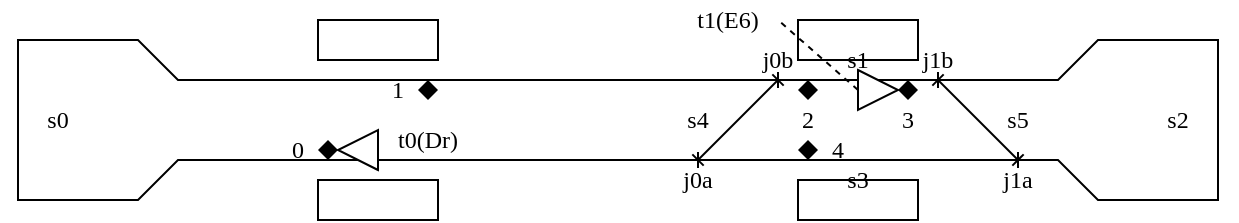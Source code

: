 <mxfile pages="2">
    <diagram name="v2" id="YnUaao9ZgL63_muq6OQb">
        <mxGraphModel dx="596" dy="240" grid="1" gridSize="10" guides="1" tooltips="1" connect="1" arrows="1" fold="1" page="1" pageScale="1" pageWidth="827" pageHeight="1169" math="0" shadow="0">
            <root>
                <mxCell id="0"/>
                <mxCell id="1" parent="0"/>
                <mxCell id="KKsMm4uo4mqxCXdgR0GW-2" value="" style="rounded=0;whiteSpace=wrap;html=1;" parent="1" vertex="1">
                    <mxGeometry x="430" y="110" width="60" height="20" as="geometry"/>
                </mxCell>
                <mxCell id="KKsMm4uo4mqxCXdgR0GW-1" value="" style="rounded=0;whiteSpace=wrap;html=1;" parent="1" vertex="1">
                    <mxGeometry x="430" y="30" width="60" height="20" as="geometry"/>
                </mxCell>
                <mxCell id="b28ZHeFcu94E5JFnOyzC-1" value="" style="endArrow=baseDash;html=1;rounded=0;startArrow=baseDash;startFill=0;endFill=0;exitX=0.5;exitY=1;exitDx=0;exitDy=0;" parent="1" source="zUWISpWSStwopmOI35eP-10" edge="1">
                    <mxGeometry width="50" height="50" relative="1" as="geometry">
                        <mxPoint x="390" y="60" as="sourcePoint"/>
                        <mxPoint x="380" y="100" as="targetPoint"/>
                        <Array as="points">
                            <mxPoint x="120" y="60"/>
                            <mxPoint x="100" y="40"/>
                            <mxPoint x="40" y="40"/>
                            <mxPoint x="40" y="120"/>
                            <mxPoint x="100" y="120"/>
                            <mxPoint x="120" y="100"/>
                        </Array>
                    </mxGeometry>
                </mxCell>
                <mxCell id="b28ZHeFcu94E5JFnOyzC-9" value="" style="endArrow=baseDash;html=1;rounded=0;startArrow=baseDash;startFill=0;endFill=0;entryX=0.5;entryY=0;entryDx=0;entryDy=0;" parent="1" target="zUWISpWSStwopmOI35eP-11" edge="1">
                    <mxGeometry width="50" height="50" relative="1" as="geometry">
                        <mxPoint x="380" y="100" as="sourcePoint"/>
                        <mxPoint x="520" y="100" as="targetPoint"/>
                    </mxGeometry>
                </mxCell>
                <mxCell id="b28ZHeFcu94E5JFnOyzC-10" value="" style="endArrow=baseDash;html=1;rounded=0;startArrow=baseDash;startFill=0;endFill=0;exitX=0.5;exitY=1;exitDx=0;exitDy=0;entryX=0.5;entryY=1;entryDx=0;entryDy=0;" parent="1" source="zUWISpWSStwopmOI35eP-10" target="zUWISpWSStwopmOI35eP-12" edge="1">
                    <mxGeometry width="50" height="50" relative="1" as="geometry">
                        <mxPoint x="400" y="60" as="sourcePoint"/>
                        <mxPoint x="480" y="60" as="targetPoint"/>
                    </mxGeometry>
                </mxCell>
                <mxCell id="b28ZHeFcu94E5JFnOyzC-11" value="" style="endArrow=baseDash;html=1;rounded=0;startArrow=baseDash;startFill=0;endFill=0;" parent="1" edge="1">
                    <mxGeometry width="50" height="50" relative="1" as="geometry">
                        <mxPoint x="380" y="100" as="sourcePoint"/>
                        <mxPoint x="420" y="60" as="targetPoint"/>
                    </mxGeometry>
                </mxCell>
                <mxCell id="b28ZHeFcu94E5JFnOyzC-12" value="" style="endArrow=baseDash;html=1;rounded=0;startArrow=baseDash;startFill=0;endFill=0;" parent="1" edge="1">
                    <mxGeometry width="50" height="50" relative="1" as="geometry">
                        <mxPoint x="540" y="100" as="sourcePoint"/>
                        <mxPoint x="500" y="60" as="targetPoint"/>
                    </mxGeometry>
                </mxCell>
                <mxCell id="b28ZHeFcu94E5JFnOyzC-14" value="" style="endArrow=baseDash;html=1;rounded=0;startArrow=baseDash;startFill=0;endFill=0;exitX=0.5;exitY=1;exitDx=0;exitDy=0;" parent="1" source="zUWISpWSStwopmOI35eP-12" edge="1">
                    <mxGeometry width="50" height="50" relative="1" as="geometry">
                        <mxPoint x="480" y="60" as="sourcePoint"/>
                        <mxPoint x="540" y="100" as="targetPoint"/>
                        <Array as="points">
                            <mxPoint x="560" y="60"/>
                            <mxPoint x="580" y="40"/>
                            <mxPoint x="640" y="40"/>
                            <mxPoint x="640" y="120"/>
                            <mxPoint x="580" y="120"/>
                            <mxPoint x="560" y="100"/>
                        </Array>
                    </mxGeometry>
                </mxCell>
                <mxCell id="b28ZHeFcu94E5JFnOyzC-15" value="" style="rounded=0;whiteSpace=wrap;html=1;" parent="1" vertex="1">
                    <mxGeometry x="190" y="30" width="60" height="20" as="geometry"/>
                </mxCell>
                <mxCell id="zUWISpWSStwopmOI35eP-5" value="j0a" style="text;html=1;strokeColor=none;fillColor=none;align=center;verticalAlign=middle;whiteSpace=wrap;rounded=0;fontFamily=Lucida Console;" parent="1" vertex="1">
                    <mxGeometry x="360" y="100" width="40" height="20" as="geometry"/>
                </mxCell>
                <mxCell id="zUWISpWSStwopmOI35eP-10" value="j0b" style="text;html=1;strokeColor=none;fillColor=none;align=center;verticalAlign=middle;whiteSpace=wrap;rounded=0;fontFamily=Lucida Console;" parent="1" vertex="1">
                    <mxGeometry x="400" y="40" width="40" height="20" as="geometry"/>
                </mxCell>
                <mxCell id="zUWISpWSStwopmOI35eP-11" value="j1a" style="text;html=1;strokeColor=none;fillColor=none;align=center;verticalAlign=middle;whiteSpace=wrap;rounded=0;fontFamily=Lucida Console;" parent="1" vertex="1">
                    <mxGeometry x="520" y="100" width="40" height="20" as="geometry"/>
                </mxCell>
                <mxCell id="zUWISpWSStwopmOI35eP-12" value="j1b" style="text;html=1;strokeColor=none;fillColor=none;align=center;verticalAlign=middle;whiteSpace=wrap;rounded=0;fontFamily=Lucida Console;" parent="1" vertex="1">
                    <mxGeometry x="480" y="40" width="40" height="20" as="geometry"/>
                </mxCell>
                <mxCell id="zUWISpWSStwopmOI35eP-14" value="s0" style="text;html=1;strokeColor=none;fillColor=none;align=center;verticalAlign=middle;whiteSpace=wrap;rounded=0;fontFamily=Lucida Console;" parent="1" vertex="1">
                    <mxGeometry x="40" y="70" width="40" height="20" as="geometry"/>
                </mxCell>
                <mxCell id="zUWISpWSStwopmOI35eP-17" value="s1" style="text;html=1;strokeColor=none;fillColor=none;align=center;verticalAlign=middle;whiteSpace=wrap;rounded=0;fontFamily=Lucida Console;" parent="1" vertex="1">
                    <mxGeometry x="440" y="40" width="40" height="20" as="geometry"/>
                </mxCell>
                <mxCell id="zUWISpWSStwopmOI35eP-18" value="s2" style="text;html=1;strokeColor=none;fillColor=none;align=center;verticalAlign=middle;whiteSpace=wrap;rounded=0;fontFamily=Lucida Console;" parent="1" vertex="1">
                    <mxGeometry x="600" y="70" width="40" height="20" as="geometry"/>
                </mxCell>
                <mxCell id="zUWISpWSStwopmOI35eP-19" value="s3" style="text;html=1;strokeColor=none;fillColor=none;align=center;verticalAlign=middle;whiteSpace=wrap;rounded=0;fontFamily=Lucida Console;" parent="1" vertex="1">
                    <mxGeometry x="440" y="100" width="40" height="20" as="geometry"/>
                </mxCell>
                <mxCell id="zUWISpWSStwopmOI35eP-24" value="s4" style="text;html=1;strokeColor=none;fillColor=none;align=center;verticalAlign=middle;whiteSpace=wrap;rounded=0;fontFamily=Lucida Console;" parent="1" vertex="1">
                    <mxGeometry x="360" y="70" width="40" height="20" as="geometry"/>
                </mxCell>
                <mxCell id="zUWISpWSStwopmOI35eP-25" value="s5" style="text;html=1;strokeColor=none;fillColor=none;align=center;verticalAlign=middle;whiteSpace=wrap;rounded=0;fontFamily=Lucida Console;" parent="1" vertex="1">
                    <mxGeometry x="520" y="70" width="40" height="20" as="geometry"/>
                </mxCell>
                <mxCell id="otQysUnFZSz2SC1vYD-y-1" value="" style="rounded=0;whiteSpace=wrap;html=1;" parent="1" vertex="1">
                    <mxGeometry x="190" y="110" width="60" height="20" as="geometry"/>
                </mxCell>
                <mxCell id="3" value="" style="rhombus;whiteSpace=wrap;html=1;strokeColor=none;fillColor=#000000;" parent="1" vertex="1">
                    <mxGeometry x="190" y="90" width="10" height="10" as="geometry"/>
                </mxCell>
                <mxCell id="5" value="" style="rhombus;whiteSpace=wrap;html=1;strokeColor=none;fillColor=#000000;" parent="1" vertex="1">
                    <mxGeometry x="240" y="60" width="10" height="10" as="geometry"/>
                </mxCell>
                <mxCell id="6" value="" style="rhombus;whiteSpace=wrap;html=1;strokeColor=none;fillColor=#000000;" parent="1" vertex="1">
                    <mxGeometry x="430" y="60" width="10" height="10" as="geometry"/>
                </mxCell>
                <mxCell id="7" value="" style="rhombus;whiteSpace=wrap;html=1;strokeColor=none;fillColor=#000000;" parent="1" vertex="1">
                    <mxGeometry x="480" y="60" width="10" height="10" as="geometry"/>
                </mxCell>
                <mxCell id="8" value="" style="rhombus;whiteSpace=wrap;html=1;strokeColor=none;fillColor=#000000;" parent="1" vertex="1">
                    <mxGeometry x="430" y="90" width="10" height="10" as="geometry"/>
                </mxCell>
                <mxCell id="9" value="0" style="text;html=1;strokeColor=none;fillColor=none;align=center;verticalAlign=middle;whiteSpace=wrap;rounded=0;fontFamily=Lucida Console;" parent="1" vertex="1">
                    <mxGeometry x="170" y="85" width="20" height="20" as="geometry"/>
                </mxCell>
                <mxCell id="10" value="1" style="text;html=1;strokeColor=none;fillColor=none;align=center;verticalAlign=middle;whiteSpace=wrap;rounded=0;fontFamily=Lucida Console;" parent="1" vertex="1">
                    <mxGeometry x="220" y="55" width="20" height="20" as="geometry"/>
                </mxCell>
                <mxCell id="11" value="2" style="text;html=1;strokeColor=none;fillColor=none;align=center;verticalAlign=middle;whiteSpace=wrap;rounded=0;fontFamily=Lucida Console;" parent="1" vertex="1">
                    <mxGeometry x="425" y="70" width="20" height="20" as="geometry"/>
                </mxCell>
                <mxCell id="12" value="3" style="text;html=1;strokeColor=none;fillColor=none;align=center;verticalAlign=middle;whiteSpace=wrap;rounded=0;fontFamily=Lucida Console;" parent="1" vertex="1">
                    <mxGeometry x="475" y="70" width="20" height="20" as="geometry"/>
                </mxCell>
                <mxCell id="13" value="4" style="text;html=1;strokeColor=none;fillColor=none;align=center;verticalAlign=middle;whiteSpace=wrap;rounded=0;fontFamily=Lucida Console;" parent="1" vertex="1">
                    <mxGeometry x="440" y="85" width="20" height="20" as="geometry"/>
                </mxCell>
                <mxCell id="89IqUfeYTv1AMi-IR0Ke-14" value="" style="triangle;whiteSpace=wrap;html=1;fillColor=#FFFFFF;direction=west;" vertex="1" parent="1">
                    <mxGeometry x="200" y="85" width="20" height="20" as="geometry"/>
                </mxCell>
                <mxCell id="89IqUfeYTv1AMi-IR0Ke-17" value="t0(Dr)" style="text;html=1;strokeColor=none;fillColor=none;align=center;verticalAlign=middle;whiteSpace=wrap;rounded=0;fontFamily=Lucida Console;" vertex="1" parent="1">
                    <mxGeometry x="220" y="80" width="50" height="20" as="geometry"/>
                </mxCell>
                <mxCell id="89IqUfeYTv1AMi-IR0Ke-19" value="" style="triangle;whiteSpace=wrap;html=1;fillColor=#FFFFFF;direction=east;" vertex="1" parent="1">
                    <mxGeometry x="460" y="55" width="20" height="20" as="geometry"/>
                </mxCell>
                <mxCell id="89IqUfeYTv1AMi-IR0Ke-21" value="t1(E6)" style="text;html=1;strokeColor=none;fillColor=none;align=center;verticalAlign=middle;whiteSpace=wrap;rounded=0;fontFamily=Lucida Console;" vertex="1" parent="1">
                    <mxGeometry x="370" y="20" width="50" height="20" as="geometry"/>
                </mxCell>
                <mxCell id="89IqUfeYTv1AMi-IR0Ke-22" value="" style="endArrow=none;html=1;dashed=1;entryX=1;entryY=0.5;entryDx=0;entryDy=0;exitX=0;exitY=0.5;exitDx=0;exitDy=0;" edge="1" parent="1" source="89IqUfeYTv1AMi-IR0Ke-19" target="89IqUfeYTv1AMi-IR0Ke-21">
                    <mxGeometry width="50" height="50" relative="1" as="geometry">
                        <mxPoint x="300" y="100" as="sourcePoint"/>
                        <mxPoint x="350" y="50" as="targetPoint"/>
                    </mxGeometry>
                </mxCell>
            </root>
        </mxGraphModel>
    </diagram>
    <diagram name="v1" id="IFGygRtNq5C-5qDEJABb">
        <mxGraphModel dx="864" dy="348" grid="1" gridSize="10" guides="1" tooltips="1" connect="1" arrows="1" fold="1" page="1" pageScale="1" pageWidth="827" pageHeight="1169" math="0" shadow="0">
            <root>
                <mxCell id="SxsefdtrfJNzgVN2meou-0"/>
                <mxCell id="SxsefdtrfJNzgVN2meou-1" parent="SxsefdtrfJNzgVN2meou-0"/>
                <mxCell id="SxsefdtrfJNzgVN2meou-2" value="" style="endArrow=baseDash;html=1;rounded=0;startArrow=baseDash;startFill=0;endFill=0;" parent="SxsefdtrfJNzgVN2meou-1" edge="1">
                    <mxGeometry width="50" height="50" relative="1" as="geometry">
                        <mxPoint x="200" y="60" as="sourcePoint"/>
                        <mxPoint x="160" y="100" as="targetPoint"/>
                        <Array as="points">
                            <mxPoint x="120" y="60"/>
                            <mxPoint x="100" y="40"/>
                            <mxPoint x="40" y="40"/>
                            <mxPoint x="40" y="120"/>
                            <mxPoint x="100" y="120"/>
                            <mxPoint x="120" y="100"/>
                        </Array>
                    </mxGeometry>
                </mxCell>
                <mxCell id="SxsefdtrfJNzgVN2meou-3" value="" style="endArrow=baseDash;html=1;rounded=0;startArrow=baseDash;startFill=0;endFill=0;" parent="SxsefdtrfJNzgVN2meou-1" edge="1">
                    <mxGeometry width="50" height="50" relative="1" as="geometry">
                        <mxPoint x="160" y="100" as="sourcePoint"/>
                        <mxPoint x="280" y="100" as="targetPoint"/>
                    </mxGeometry>
                </mxCell>
                <mxCell id="SxsefdtrfJNzgVN2meou-4" value="" style="endArrow=baseDash;html=1;rounded=0;startArrow=baseDash;startFill=0;endFill=0;" parent="SxsefdtrfJNzgVN2meou-1" edge="1">
                    <mxGeometry width="50" height="50" relative="1" as="geometry">
                        <mxPoint x="200" y="60" as="sourcePoint"/>
                        <mxPoint x="240" y="60" as="targetPoint"/>
                    </mxGeometry>
                </mxCell>
                <mxCell id="SxsefdtrfJNzgVN2meou-5" value="" style="endArrow=baseDash;html=1;rounded=0;startArrow=baseDash;startFill=0;endFill=0;" parent="SxsefdtrfJNzgVN2meou-1" edge="1">
                    <mxGeometry width="50" height="50" relative="1" as="geometry">
                        <mxPoint x="160" y="100" as="sourcePoint"/>
                        <mxPoint x="200" y="60" as="targetPoint"/>
                    </mxGeometry>
                </mxCell>
                <mxCell id="SxsefdtrfJNzgVN2meou-6" value="" style="endArrow=baseDash;html=1;rounded=0;startArrow=baseDash;startFill=0;endFill=0;" parent="SxsefdtrfJNzgVN2meou-1" edge="1">
                    <mxGeometry width="50" height="50" relative="1" as="geometry">
                        <mxPoint x="280" y="100" as="sourcePoint"/>
                        <mxPoint x="240" y="60" as="targetPoint"/>
                    </mxGeometry>
                </mxCell>
                <mxCell id="SxsefdtrfJNzgVN2meou-7" value="" style="endArrow=baseDash;html=1;rounded=0;startArrow=baseDash;startFill=0;endFill=0;" parent="SxsefdtrfJNzgVN2meou-1" edge="1">
                    <mxGeometry width="50" height="50" relative="1" as="geometry">
                        <mxPoint x="400" y="100" as="sourcePoint"/>
                        <mxPoint x="280" y="100.0" as="targetPoint"/>
                        <Array as="points">
                            <mxPoint x="380" y="120"/>
                            <mxPoint x="300" y="120"/>
                        </Array>
                    </mxGeometry>
                </mxCell>
                <mxCell id="SxsefdtrfJNzgVN2meou-8" value="" style="endArrow=baseDash;html=1;rounded=0;startArrow=baseDash;startFill=0;endFill=0;" parent="SxsefdtrfJNzgVN2meou-1" edge="1">
                    <mxGeometry width="50" height="50" relative="1" as="geometry">
                        <mxPoint x="400" y="100" as="sourcePoint"/>
                        <mxPoint x="520" y="100" as="targetPoint"/>
                    </mxGeometry>
                </mxCell>
                <mxCell id="SxsefdtrfJNzgVN2meou-9" value="" style="endArrow=baseDash;html=1;rounded=0;startArrow=baseDash;startFill=0;endFill=0;" parent="SxsefdtrfJNzgVN2meou-1" edge="1">
                    <mxGeometry width="50" height="50" relative="1" as="geometry">
                        <mxPoint x="440" y="60" as="sourcePoint"/>
                        <mxPoint x="480" y="60" as="targetPoint"/>
                    </mxGeometry>
                </mxCell>
                <mxCell id="SxsefdtrfJNzgVN2meou-10" value="" style="endArrow=baseDash;html=1;rounded=0;startArrow=baseDash;startFill=0;endFill=0;" parent="SxsefdtrfJNzgVN2meou-1" edge="1">
                    <mxGeometry width="50" height="50" relative="1" as="geometry">
                        <mxPoint x="400" y="100" as="sourcePoint"/>
                        <mxPoint x="440" y="60" as="targetPoint"/>
                    </mxGeometry>
                </mxCell>
                <mxCell id="SxsefdtrfJNzgVN2meou-11" value="" style="endArrow=baseDash;html=1;rounded=0;startArrow=baseDash;startFill=0;endFill=0;" parent="SxsefdtrfJNzgVN2meou-1" edge="1">
                    <mxGeometry width="50" height="50" relative="1" as="geometry">
                        <mxPoint x="520" y="100" as="sourcePoint"/>
                        <mxPoint x="480" y="60" as="targetPoint"/>
                    </mxGeometry>
                </mxCell>
                <mxCell id="SxsefdtrfJNzgVN2meou-12" value="" style="endArrow=baseDash;html=1;rounded=0;startArrow=baseDash;startFill=0;endFill=0;" parent="SxsefdtrfJNzgVN2meou-1" edge="1">
                    <mxGeometry width="50" height="50" relative="1" as="geometry">
                        <mxPoint x="240" y="60" as="sourcePoint"/>
                        <mxPoint x="440" y="60" as="targetPoint"/>
                    </mxGeometry>
                </mxCell>
                <mxCell id="SxsefdtrfJNzgVN2meou-13" value="" style="endArrow=baseDash;html=1;rounded=0;startArrow=baseDash;startFill=0;endFill=0;" parent="SxsefdtrfJNzgVN2meou-1" edge="1">
                    <mxGeometry width="50" height="50" relative="1" as="geometry">
                        <mxPoint x="480" y="60" as="sourcePoint"/>
                        <mxPoint x="520" y="100" as="targetPoint"/>
                        <Array as="points">
                            <mxPoint x="560" y="60"/>
                            <mxPoint x="580" y="40"/>
                            <mxPoint x="640" y="40"/>
                            <mxPoint x="640" y="120"/>
                            <mxPoint x="580" y="120"/>
                            <mxPoint x="560" y="100"/>
                        </Array>
                    </mxGeometry>
                </mxCell>
                <mxCell id="SxsefdtrfJNzgVN2meou-14" value="" style="rounded=0;whiteSpace=wrap;html=1;" parent="SxsefdtrfJNzgVN2meou-1" vertex="1">
                    <mxGeometry x="310" y="80" width="60" height="20" as="geometry"/>
                </mxCell>
                <mxCell id="SxsefdtrfJNzgVN2meou-15" value="j0b" style="text;html=1;strokeColor=none;fillColor=none;align=center;verticalAlign=middle;whiteSpace=wrap;rounded=0;fontFamily=Lucida Console;" parent="SxsefdtrfJNzgVN2meou-1" vertex="1">
                    <mxGeometry x="180" y="40" width="40" height="20" as="geometry"/>
                </mxCell>
                <mxCell id="SxsefdtrfJNzgVN2meou-16" value="j0a" style="text;html=1;strokeColor=none;fillColor=none;align=center;verticalAlign=middle;whiteSpace=wrap;rounded=0;fontFamily=Lucida Console;" parent="SxsefdtrfJNzgVN2meou-1" vertex="1">
                    <mxGeometry x="140" y="100" width="40" height="20" as="geometry"/>
                </mxCell>
                <mxCell id="SxsefdtrfJNzgVN2meou-17" value="j1b" style="text;html=1;strokeColor=none;fillColor=none;align=center;verticalAlign=middle;whiteSpace=wrap;rounded=0;fontFamily=Lucida Console;" parent="SxsefdtrfJNzgVN2meou-1" vertex="1">
                    <mxGeometry x="220" y="40" width="40" height="20" as="geometry"/>
                </mxCell>
                <mxCell id="SxsefdtrfJNzgVN2meou-18" value="j1a" style="text;html=1;strokeColor=none;fillColor=none;align=center;verticalAlign=middle;whiteSpace=wrap;rounded=0;fontFamily=Lucida Console;" parent="SxsefdtrfJNzgVN2meou-1" vertex="1">
                    <mxGeometry x="250" y="100" width="40" height="20" as="geometry"/>
                </mxCell>
                <mxCell id="SxsefdtrfJNzgVN2meou-19" value="j2a" style="text;html=1;strokeColor=none;fillColor=none;align=center;verticalAlign=middle;whiteSpace=wrap;rounded=0;fontFamily=Lucida Console;" parent="SxsefdtrfJNzgVN2meou-1" vertex="1">
                    <mxGeometry x="390" y="100" width="40" height="20" as="geometry"/>
                </mxCell>
                <mxCell id="SxsefdtrfJNzgVN2meou-20" value="j2b" style="text;html=1;strokeColor=none;fillColor=none;align=center;verticalAlign=middle;whiteSpace=wrap;rounded=0;fontFamily=Lucida Console;" parent="SxsefdtrfJNzgVN2meou-1" vertex="1">
                    <mxGeometry x="420" y="40" width="40" height="20" as="geometry"/>
                </mxCell>
                <mxCell id="SxsefdtrfJNzgVN2meou-21" value="j3a" style="text;html=1;strokeColor=none;fillColor=none;align=center;verticalAlign=middle;whiteSpace=wrap;rounded=0;fontFamily=Lucida Console;" parent="SxsefdtrfJNzgVN2meou-1" vertex="1">
                    <mxGeometry x="500" y="100" width="40" height="20" as="geometry"/>
                </mxCell>
                <mxCell id="SxsefdtrfJNzgVN2meou-22" value="j3a" style="text;html=1;strokeColor=none;fillColor=none;align=center;verticalAlign=middle;whiteSpace=wrap;rounded=0;fontFamily=Lucida Console;" parent="SxsefdtrfJNzgVN2meou-1" vertex="1">
                    <mxGeometry x="460" y="40" width="40" height="20" as="geometry"/>
                </mxCell>
                <mxCell id="SxsefdtrfJNzgVN2meou-23" value="s00" style="text;html=1;strokeColor=none;fillColor=none;align=center;verticalAlign=middle;whiteSpace=wrap;rounded=0;fontFamily=Lucida Console;" parent="SxsefdtrfJNzgVN2meou-1" vertex="1">
                    <mxGeometry x="40" y="70" width="40" height="20" as="geometry"/>
                </mxCell>
                <mxCell id="SxsefdtrfJNzgVN2meou-24" value="s01" style="text;html=1;strokeColor=none;fillColor=none;align=center;verticalAlign=middle;whiteSpace=wrap;rounded=0;fontFamily=Lucida Console;" parent="SxsefdtrfJNzgVN2meou-1" vertex="1">
                    <mxGeometry x="200" y="60" width="40" height="20" as="geometry"/>
                </mxCell>
                <mxCell id="SxsefdtrfJNzgVN2meou-25" value="s02" style="text;html=1;strokeColor=none;fillColor=none;align=center;verticalAlign=middle;whiteSpace=wrap;rounded=0;fontFamily=Lucida Console;" parent="SxsefdtrfJNzgVN2meou-1" vertex="1">
                    <mxGeometry x="320" y="60" width="40" height="20" as="geometry"/>
                </mxCell>
                <mxCell id="SxsefdtrfJNzgVN2meou-26" value="s03" style="text;html=1;strokeColor=none;fillColor=none;align=center;verticalAlign=middle;whiteSpace=wrap;rounded=0;fontFamily=Lucida Console;" parent="SxsefdtrfJNzgVN2meou-1" vertex="1">
                    <mxGeometry x="440" y="60" width="40" height="20" as="geometry"/>
                </mxCell>
                <mxCell id="SxsefdtrfJNzgVN2meou-27" value="s04" style="text;html=1;strokeColor=none;fillColor=none;align=center;verticalAlign=middle;whiteSpace=wrap;rounded=0;fontFamily=Lucida Console;" parent="SxsefdtrfJNzgVN2meou-1" vertex="1">
                    <mxGeometry x="600" y="70" width="40" height="20" as="geometry"/>
                </mxCell>
                <mxCell id="SxsefdtrfJNzgVN2meou-28" value="s05" style="text;html=1;strokeColor=none;fillColor=none;align=center;verticalAlign=middle;whiteSpace=wrap;rounded=0;fontFamily=Lucida Console;" parent="SxsefdtrfJNzgVN2meou-1" vertex="1">
                    <mxGeometry x="440" y="100" width="40" height="20" as="geometry"/>
                </mxCell>
                <mxCell id="SxsefdtrfJNzgVN2meou-29" value="s06" style="text;html=1;strokeColor=none;fillColor=none;align=center;verticalAlign=middle;whiteSpace=wrap;rounded=0;fontFamily=Lucida Console;" parent="SxsefdtrfJNzgVN2meou-1" vertex="1">
                    <mxGeometry x="320" y="100" width="40" height="20" as="geometry"/>
                </mxCell>
                <mxCell id="SxsefdtrfJNzgVN2meou-30" value="s07" style="text;html=1;strokeColor=none;fillColor=none;align=center;verticalAlign=middle;whiteSpace=wrap;rounded=0;fontFamily=Lucida Console;" parent="SxsefdtrfJNzgVN2meou-1" vertex="1">
                    <mxGeometry x="200" y="100" width="40" height="20" as="geometry"/>
                </mxCell>
                <mxCell id="SxsefdtrfJNzgVN2meou-31" value="s08" style="text;html=1;strokeColor=none;fillColor=none;align=center;verticalAlign=middle;whiteSpace=wrap;rounded=0;fontFamily=Lucida Console;" parent="SxsefdtrfJNzgVN2meou-1" vertex="1">
                    <mxGeometry x="140" y="70" width="40" height="20" as="geometry"/>
                </mxCell>
                <mxCell id="SxsefdtrfJNzgVN2meou-32" value="s09" style="text;html=1;strokeColor=none;fillColor=none;align=center;verticalAlign=middle;whiteSpace=wrap;rounded=0;fontFamily=Lucida Console;" parent="SxsefdtrfJNzgVN2meou-1" vertex="1">
                    <mxGeometry x="260" y="70" width="40" height="20" as="geometry"/>
                </mxCell>
                <mxCell id="SxsefdtrfJNzgVN2meou-33" value="s10" style="text;html=1;strokeColor=none;fillColor=none;align=center;verticalAlign=middle;whiteSpace=wrap;rounded=0;fontFamily=Lucida Console;" parent="SxsefdtrfJNzgVN2meou-1" vertex="1">
                    <mxGeometry x="380" y="70" width="40" height="20" as="geometry"/>
                </mxCell>
                <mxCell id="SxsefdtrfJNzgVN2meou-34" value="s11" style="text;html=1;strokeColor=none;fillColor=none;align=center;verticalAlign=middle;whiteSpace=wrap;rounded=0;fontFamily=Lucida Console;" parent="SxsefdtrfJNzgVN2meou-1" vertex="1">
                    <mxGeometry x="500" y="70" width="40" height="20" as="geometry"/>
                </mxCell>
            </root>
        </mxGraphModel>
    </diagram>
</mxfile>